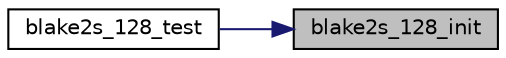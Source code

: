 digraph "blake2s_128_init"
{
 // LATEX_PDF_SIZE
  edge [fontname="Helvetica",fontsize="10",labelfontname="Helvetica",labelfontsize="10"];
  node [fontname="Helvetica",fontsize="10",shape=record];
  rankdir="RL";
  Node10 [label="blake2s_128_init",height=0.2,width=0.4,color="black", fillcolor="grey75", style="filled", fontcolor="black",tooltip="Initialize the hash state."];
  Node10 -> Node11 [dir="back",color="midnightblue",fontsize="10",style="solid"];
  Node11 [label="blake2s_128_test",height=0.2,width=0.4,color="black", fillcolor="white", style="filled",URL="$blake2s_8c.html#a35ad837b8eb060d5ada9e83aa4fc05e1",tooltip="Self-test the hash."];
}
